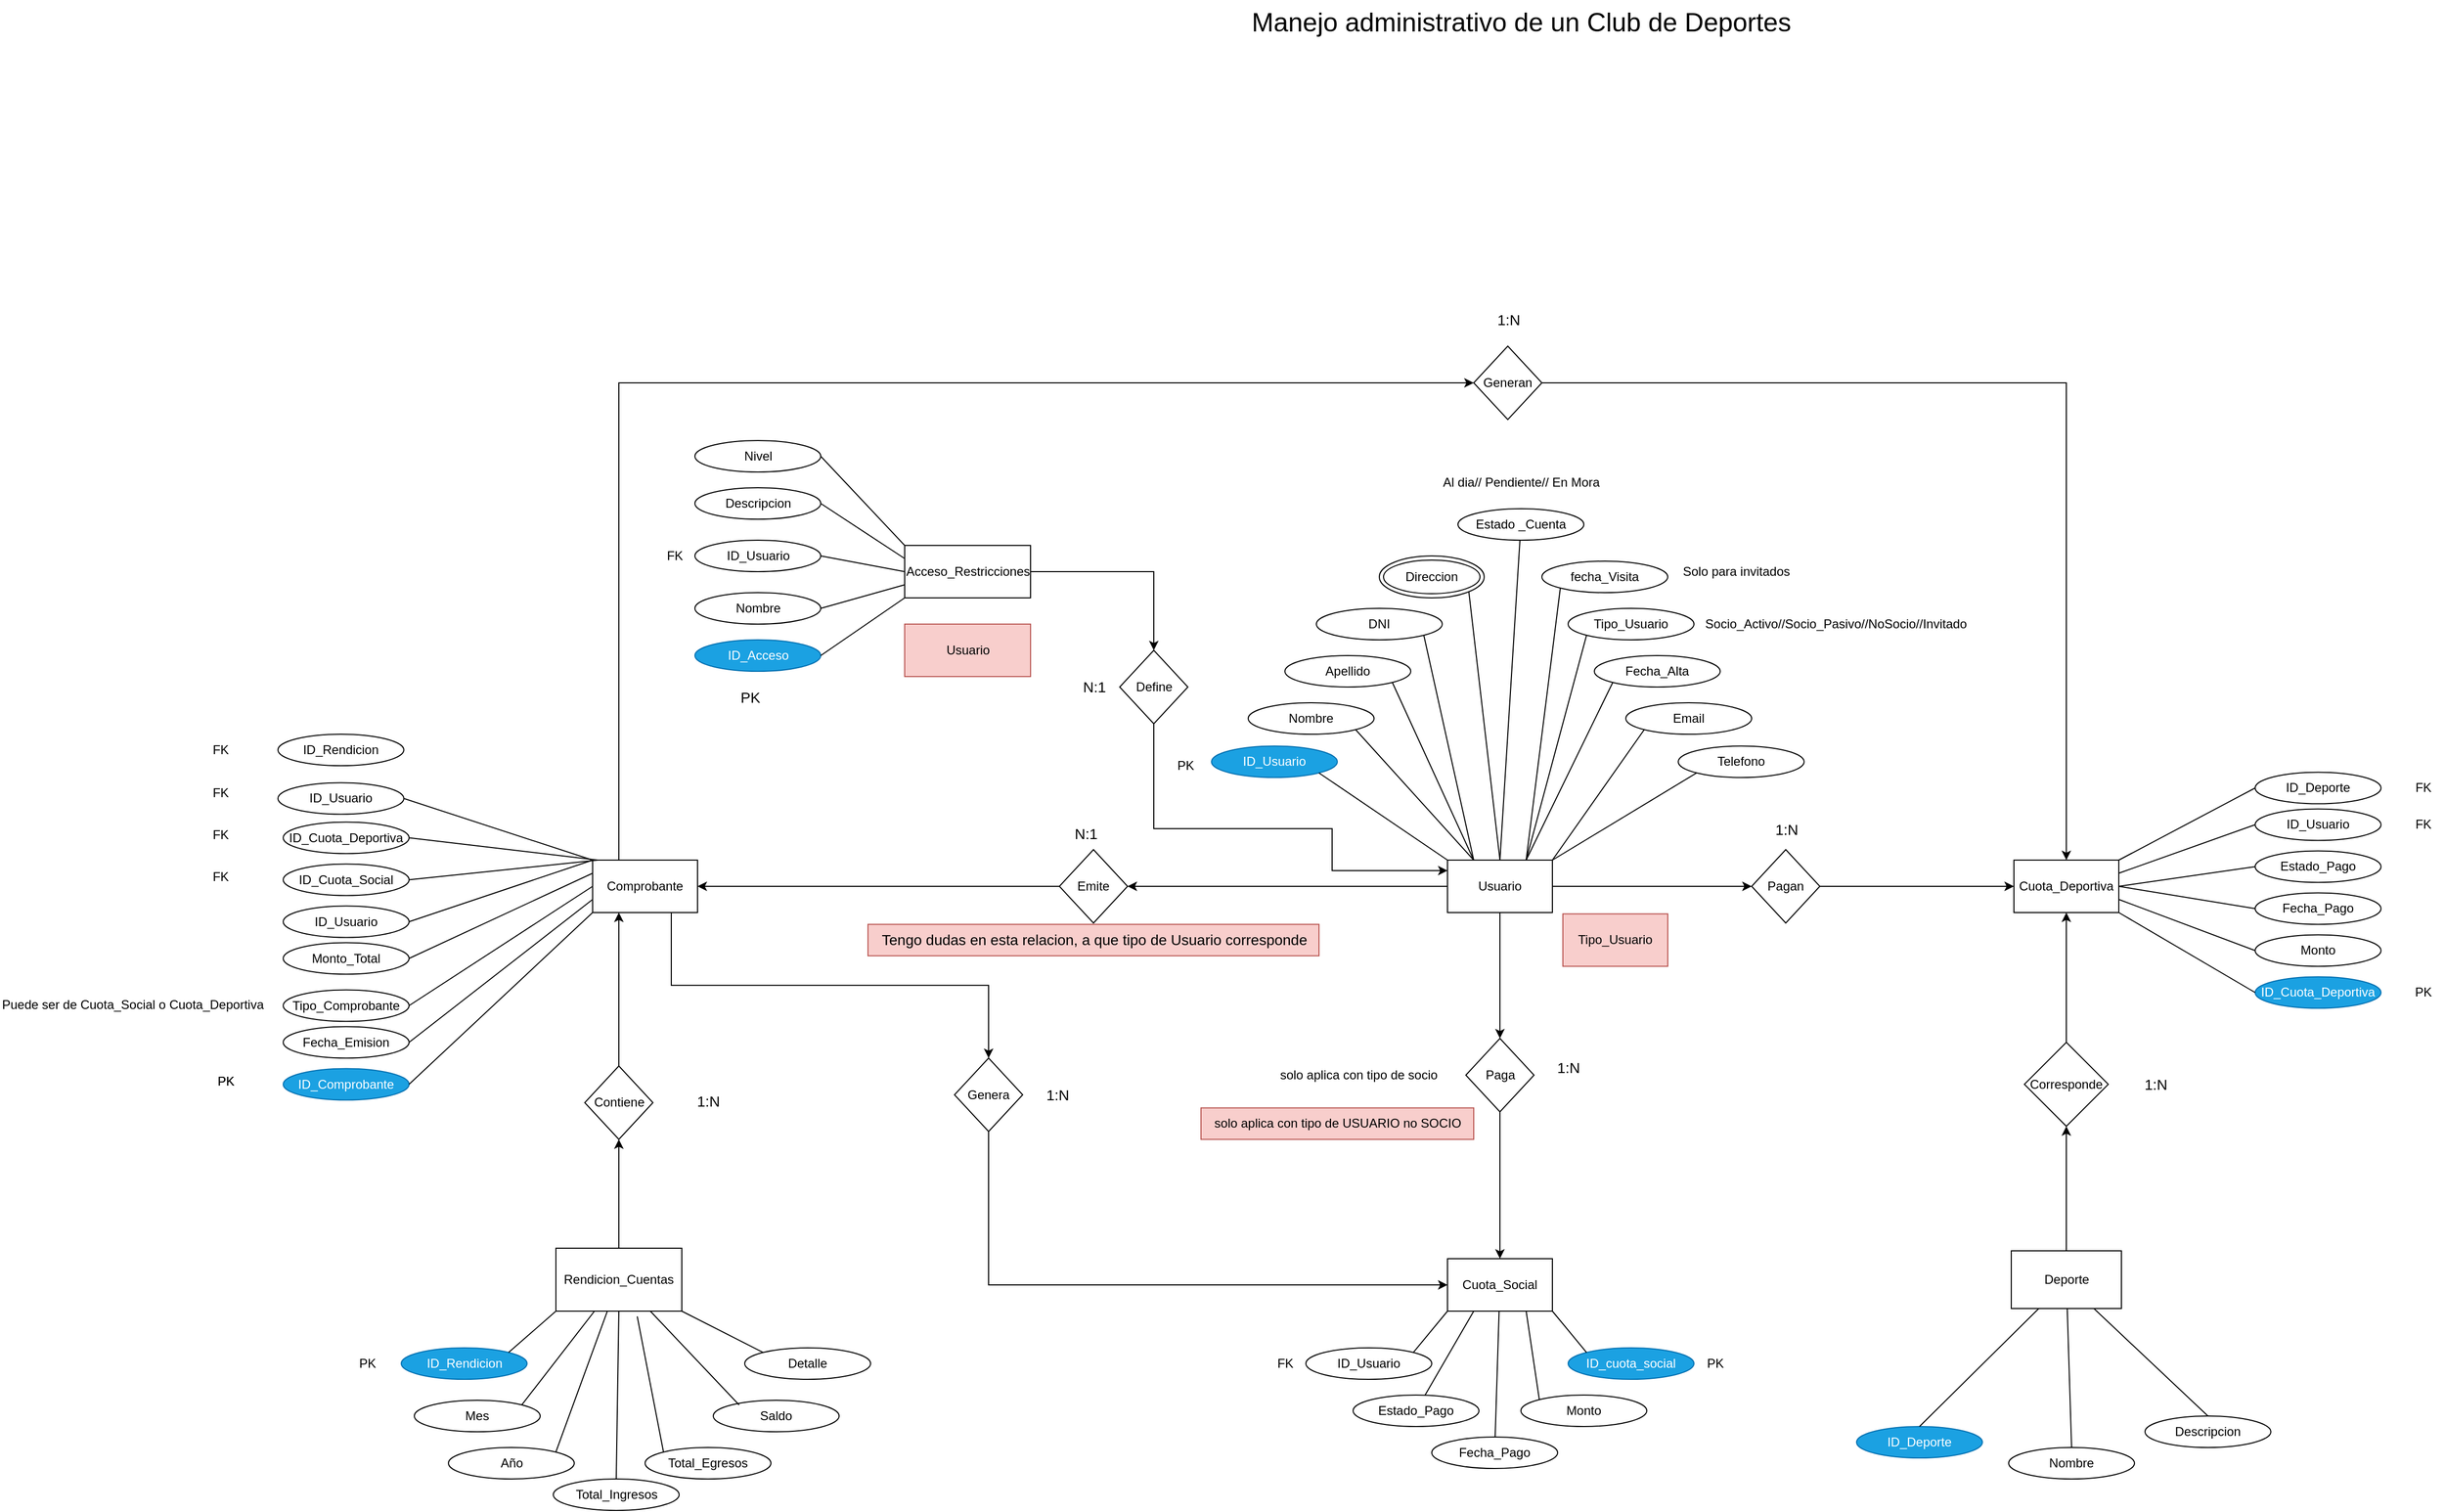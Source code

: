 <mxfile version="24.8.3">
  <diagram id="R2lEEEUBdFMjLlhIrx00" name="Page-1">
    <mxGraphModel grid="1" page="1" gridSize="10" guides="1" tooltips="1" connect="1" arrows="1" fold="1" pageScale="1" pageWidth="850" pageHeight="1100" math="0" shadow="0" extFonts="Permanent Marker^https://fonts.googleapis.com/css?family=Permanent+Marker">
      <root>
        <mxCell id="0" />
        <mxCell id="1" parent="0" />
        <mxCell id="NG-ote4vqKt_tPO70_aO-45" style="edgeStyle=orthogonalEdgeStyle;rounded=0;orthogonalLoop=1;jettySize=auto;html=1;exitX=0.5;exitY=1;exitDx=0;exitDy=0;entryX=0.5;entryY=0;entryDx=0;entryDy=0;" edge="1" parent="1" source="NG-ote4vqKt_tPO70_aO-5" target="NG-ote4vqKt_tPO70_aO-42">
          <mxGeometry relative="1" as="geometry" />
        </mxCell>
        <mxCell id="NG-ote4vqKt_tPO70_aO-48" style="edgeStyle=orthogonalEdgeStyle;rounded=0;orthogonalLoop=1;jettySize=auto;html=1;exitX=1;exitY=0.5;exitDx=0;exitDy=0;entryX=0;entryY=0.5;entryDx=0;entryDy=0;" edge="1" parent="1" source="NG-ote4vqKt_tPO70_aO-5" target="NG-ote4vqKt_tPO70_aO-47">
          <mxGeometry relative="1" as="geometry" />
        </mxCell>
        <mxCell id="NG-ote4vqKt_tPO70_aO-54" style="edgeStyle=orthogonalEdgeStyle;rounded=0;orthogonalLoop=1;jettySize=auto;html=1;exitX=0;exitY=0.5;exitDx=0;exitDy=0;entryX=1;entryY=0.5;entryDx=0;entryDy=0;" edge="1" parent="1" source="NG-ote4vqKt_tPO70_aO-5" target="NG-ote4vqKt_tPO70_aO-50">
          <mxGeometry relative="1" as="geometry" />
        </mxCell>
        <mxCell id="NG-ote4vqKt_tPO70_aO-5" value="Usuario" style="rounded=0;whiteSpace=wrap;html=1;" vertex="1" parent="1">
          <mxGeometry x="390" y="310" width="100" height="50" as="geometry" />
        </mxCell>
        <mxCell id="NG-ote4vqKt_tPO70_aO-115" style="edgeStyle=orthogonalEdgeStyle;rounded=0;orthogonalLoop=1;jettySize=auto;html=1;exitX=1;exitY=0.5;exitDx=0;exitDy=0;entryX=0.5;entryY=0;entryDx=0;entryDy=0;" edge="1" parent="1" source="NG-ote4vqKt_tPO70_aO-9" target="NG-ote4vqKt_tPO70_aO-114">
          <mxGeometry relative="1" as="geometry" />
        </mxCell>
        <mxCell id="NG-ote4vqKt_tPO70_aO-9" value="Acceso_Restricciones" style="rounded=0;whiteSpace=wrap;html=1;" vertex="1" parent="1">
          <mxGeometry x="-127.5" y="10" width="120" height="50" as="geometry" />
        </mxCell>
        <mxCell id="NG-ote4vqKt_tPO70_aO-12" value="Cuota_Deportiva" style="rounded=0;whiteSpace=wrap;html=1;" vertex="1" parent="1">
          <mxGeometry x="930" y="310" width="100" height="50" as="geometry" />
        </mxCell>
        <mxCell id="NG-ote4vqKt_tPO70_aO-118" style="edgeStyle=orthogonalEdgeStyle;rounded=0;orthogonalLoop=1;jettySize=auto;html=1;exitX=0.5;exitY=0;exitDx=0;exitDy=0;entryX=0.5;entryY=1;entryDx=0;entryDy=0;" edge="1" parent="1" source="NG-ote4vqKt_tPO70_aO-13" target="NG-ote4vqKt_tPO70_aO-111">
          <mxGeometry relative="1" as="geometry" />
        </mxCell>
        <mxCell id="NG-ote4vqKt_tPO70_aO-13" value="Rendicion_Cuentas" style="rounded=0;whiteSpace=wrap;html=1;" vertex="1" parent="1">
          <mxGeometry x="-460" y="680" width="120" height="60" as="geometry" />
        </mxCell>
        <mxCell id="NG-ote4vqKt_tPO70_aO-106" style="edgeStyle=orthogonalEdgeStyle;rounded=0;orthogonalLoop=1;jettySize=auto;html=1;exitX=0.75;exitY=1;exitDx=0;exitDy=0;entryX=0.5;entryY=0;entryDx=0;entryDy=0;" edge="1" parent="1" source="NG-ote4vqKt_tPO70_aO-14" target="NG-ote4vqKt_tPO70_aO-105">
          <mxGeometry relative="1" as="geometry" />
        </mxCell>
        <mxCell id="NG-ote4vqKt_tPO70_aO-183" style="edgeStyle=orthogonalEdgeStyle;rounded=0;orthogonalLoop=1;jettySize=auto;html=1;exitX=0.25;exitY=0;exitDx=0;exitDy=0;fontSize=14;entryX=0;entryY=0.5;entryDx=0;entryDy=0;" edge="1" parent="1" source="NG-ote4vqKt_tPO70_aO-14" target="NG-ote4vqKt_tPO70_aO-184">
          <mxGeometry relative="1" as="geometry">
            <mxPoint x="-400" y="-110" as="targetPoint" />
          </mxGeometry>
        </mxCell>
        <mxCell id="NG-ote4vqKt_tPO70_aO-14" value="Comprobante" style="rounded=0;whiteSpace=wrap;html=1;" vertex="1" parent="1">
          <mxGeometry x="-425" y="310" width="100" height="50" as="geometry" />
        </mxCell>
        <mxCell id="NG-ote4vqKt_tPO70_aO-102" style="edgeStyle=orthogonalEdgeStyle;rounded=0;orthogonalLoop=1;jettySize=auto;html=1;exitX=0.5;exitY=0;exitDx=0;exitDy=0;entryX=0.5;entryY=1;entryDx=0;entryDy=0;" edge="1" parent="1" source="NG-ote4vqKt_tPO70_aO-15" target="NG-ote4vqKt_tPO70_aO-101">
          <mxGeometry relative="1" as="geometry" />
        </mxCell>
        <mxCell id="NG-ote4vqKt_tPO70_aO-15" value="Deporte" style="rounded=0;whiteSpace=wrap;html=1;" vertex="1" parent="1">
          <mxGeometry x="927.5" y="682.5" width="105" height="55" as="geometry" />
        </mxCell>
        <mxCell id="NG-ote4vqKt_tPO70_aO-16" value="Cuota_Social" style="rounded=0;whiteSpace=wrap;html=1;" vertex="1" parent="1">
          <mxGeometry x="390" y="690" width="100" height="50" as="geometry" />
        </mxCell>
        <mxCell id="NG-ote4vqKt_tPO70_aO-17" value="Manejo administrativo de un Club de Deportes" style="text;html=1;align=center;verticalAlign=middle;resizable=0;points=[];autosize=1;strokeColor=none;fillColor=none;fontSize=25;" vertex="1" parent="1">
          <mxGeometry x="190" y="-510" width="540" height="40" as="geometry" />
        </mxCell>
        <mxCell id="NG-ote4vqKt_tPO70_aO-19" value="ID_Usuario" style="ellipse;whiteSpace=wrap;html=1;fillColor=#1ba1e2;fontColor=#ffffff;strokeColor=#006EAF;" vertex="1" parent="1">
          <mxGeometry x="165" y="201.25" width="120" height="30" as="geometry" />
        </mxCell>
        <mxCell id="NG-ote4vqKt_tPO70_aO-20" value="Nombre" style="ellipse;whiteSpace=wrap;html=1;" vertex="1" parent="1">
          <mxGeometry x="200" y="160" width="120" height="30" as="geometry" />
        </mxCell>
        <mxCell id="NG-ote4vqKt_tPO70_aO-22" value="Email" style="ellipse;whiteSpace=wrap;html=1;" vertex="1" parent="1">
          <mxGeometry x="560" y="160" width="120" height="30" as="geometry" />
        </mxCell>
        <mxCell id="NG-ote4vqKt_tPO70_aO-24" value="Apellido" style="ellipse;whiteSpace=wrap;html=1;" vertex="1" parent="1">
          <mxGeometry x="235" y="115" width="120" height="30" as="geometry" />
        </mxCell>
        <mxCell id="NG-ote4vqKt_tPO70_aO-25" value="ID_Usuario" style="ellipse;whiteSpace=wrap;html=1;" vertex="1" parent="1">
          <mxGeometry x="-720" y="353.75" width="120" height="30" as="geometry" />
        </mxCell>
        <mxCell id="NG-ote4vqKt_tPO70_aO-27" value="fecha_Visita" style="ellipse;whiteSpace=wrap;html=1;" vertex="1" parent="1">
          <mxGeometry x="480" y="25" width="120" height="30" as="geometry" />
        </mxCell>
        <mxCell id="NG-ote4vqKt_tPO70_aO-28" value="Telefono" style="ellipse;whiteSpace=wrap;html=1;" vertex="1" parent="1">
          <mxGeometry x="610" y="201.25" width="120" height="30" as="geometry" />
        </mxCell>
        <mxCell id="NG-ote4vqKt_tPO70_aO-29" value="Nombre" style="ellipse;whiteSpace=wrap;html=1;" vertex="1" parent="1">
          <mxGeometry x="925" y="870" width="120" height="30" as="geometry" />
        </mxCell>
        <mxCell id="NG-ote4vqKt_tPO70_aO-30" value="Estado _Cuenta" style="ellipse;whiteSpace=wrap;html=1;" vertex="1" parent="1">
          <mxGeometry x="400" y="-25" width="120" height="30" as="geometry" />
        </mxCell>
        <mxCell id="NG-ote4vqKt_tPO70_aO-31" value="Fecha_Alta" style="ellipse;whiteSpace=wrap;html=1;" vertex="1" parent="1">
          <mxGeometry x="530" y="115" width="120" height="30" as="geometry" />
        </mxCell>
        <mxCell id="NG-ote4vqKt_tPO70_aO-32" value="DNI" style="ellipse;whiteSpace=wrap;html=1;" vertex="1" parent="1">
          <mxGeometry x="265" y="70" width="120" height="30" as="geometry" />
        </mxCell>
        <mxCell id="NG-ote4vqKt_tPO70_aO-33" value="Tipo_Usuario" style="ellipse;whiteSpace=wrap;html=1;" vertex="1" parent="1">
          <mxGeometry x="505" y="70" width="120" height="30" as="geometry" />
        </mxCell>
        <mxCell id="NG-ote4vqKt_tPO70_aO-37" value="Direccion" style="ellipse;shape=doubleEllipse;whiteSpace=wrap;html=1;" vertex="1" parent="1">
          <mxGeometry x="325" y="20" width="100" height="40" as="geometry" />
        </mxCell>
        <mxCell id="NG-ote4vqKt_tPO70_aO-40" value="Socio_Activo//Socio_Pasivo//NoSocio//Invitado" style="text;html=1;align=center;verticalAlign=middle;resizable=0;points=[];autosize=1;strokeColor=none;fillColor=none;" vertex="1" parent="1">
          <mxGeometry x="625" y="70" width="270" height="30" as="geometry" />
        </mxCell>
        <mxCell id="NG-ote4vqKt_tPO70_aO-41" value="Solo para invitados" style="text;html=1;align=center;verticalAlign=middle;resizable=0;points=[];autosize=1;strokeColor=none;fillColor=none;" vertex="1" parent="1">
          <mxGeometry x="600" y="20" width="130" height="30" as="geometry" />
        </mxCell>
        <mxCell id="NG-ote4vqKt_tPO70_aO-46" style="edgeStyle=orthogonalEdgeStyle;rounded=0;orthogonalLoop=1;jettySize=auto;html=1;exitX=0.5;exitY=1;exitDx=0;exitDy=0;entryX=0.5;entryY=0;entryDx=0;entryDy=0;" edge="1" parent="1" source="NG-ote4vqKt_tPO70_aO-42" target="NG-ote4vqKt_tPO70_aO-16">
          <mxGeometry relative="1" as="geometry" />
        </mxCell>
        <mxCell id="NG-ote4vqKt_tPO70_aO-42" value="Paga" style="rhombus;whiteSpace=wrap;html=1;" vertex="1" parent="1">
          <mxGeometry x="407.5" y="480" width="65" height="70" as="geometry" />
        </mxCell>
        <mxCell id="NG-ote4vqKt_tPO70_aO-43" value="solo aplica con tipo de socio" style="text;html=1;align=center;verticalAlign=middle;resizable=0;points=[];autosize=1;strokeColor=none;fillColor=none;" vertex="1" parent="1">
          <mxGeometry x="220" y="500" width="170" height="30" as="geometry" />
        </mxCell>
        <mxCell id="NG-ote4vqKt_tPO70_aO-44" value="Al dia// Pendiente// En Mora" style="text;html=1;align=center;verticalAlign=middle;resizable=0;points=[];autosize=1;strokeColor=none;fillColor=none;" vertex="1" parent="1">
          <mxGeometry x="375" y="-65" width="170" height="30" as="geometry" />
        </mxCell>
        <mxCell id="NG-ote4vqKt_tPO70_aO-49" style="edgeStyle=orthogonalEdgeStyle;rounded=0;orthogonalLoop=1;jettySize=auto;html=1;exitX=1;exitY=0.5;exitDx=0;exitDy=0;entryX=0;entryY=0.5;entryDx=0;entryDy=0;" edge="1" parent="1" source="NG-ote4vqKt_tPO70_aO-47" target="NG-ote4vqKt_tPO70_aO-12">
          <mxGeometry relative="1" as="geometry">
            <mxPoint x="770.0" y="335" as="sourcePoint" />
          </mxGeometry>
        </mxCell>
        <mxCell id="NG-ote4vqKt_tPO70_aO-47" value="Pagan" style="rhombus;whiteSpace=wrap;html=1;" vertex="1" parent="1">
          <mxGeometry x="680" y="300" width="65" height="70" as="geometry" />
        </mxCell>
        <mxCell id="NG-ote4vqKt_tPO70_aO-53" style="edgeStyle=orthogonalEdgeStyle;rounded=0;orthogonalLoop=1;jettySize=auto;html=1;exitX=0;exitY=0.5;exitDx=0;exitDy=0;" edge="1" parent="1" source="NG-ote4vqKt_tPO70_aO-50" target="NG-ote4vqKt_tPO70_aO-14">
          <mxGeometry relative="1" as="geometry" />
        </mxCell>
        <mxCell id="NG-ote4vqKt_tPO70_aO-50" value="Emite" style="rhombus;whiteSpace=wrap;html=1;" vertex="1" parent="1">
          <mxGeometry x="20" y="300" width="65" height="70" as="geometry" />
        </mxCell>
        <mxCell id="NG-ote4vqKt_tPO70_aO-56" value="Estado_Pago" style="ellipse;whiteSpace=wrap;html=1;" vertex="1" parent="1">
          <mxGeometry x="300" y="820" width="120" height="30" as="geometry" />
        </mxCell>
        <mxCell id="NG-ote4vqKt_tPO70_aO-57" value="Mes" style="ellipse;whiteSpace=wrap;html=1;" vertex="1" parent="1">
          <mxGeometry x="-595" y="825" width="120" height="30" as="geometry" />
        </mxCell>
        <mxCell id="NG-ote4vqKt_tPO70_aO-58" value="ID_Rendicion" style="ellipse;whiteSpace=wrap;html=1;fillColor=#1ba1e2;fontColor=#ffffff;strokeColor=#006EAF;" vertex="1" parent="1">
          <mxGeometry x="-607.5" y="775" width="120" height="30" as="geometry" />
        </mxCell>
        <mxCell id="NG-ote4vqKt_tPO70_aO-59" value="ID_Cuota_Deportiva" style="ellipse;whiteSpace=wrap;html=1;" vertex="1" parent="1">
          <mxGeometry x="-720" y="273.75" width="120" height="30" as="geometry" />
        </mxCell>
        <mxCell id="NG-ote4vqKt_tPO70_aO-60" value="ID_Cuota_Social" style="ellipse;whiteSpace=wrap;html=1;" vertex="1" parent="1">
          <mxGeometry x="-720" y="313.75" width="120" height="30" as="geometry" />
        </mxCell>
        <mxCell id="NG-ote4vqKt_tPO70_aO-61" value="Monto_Total" style="ellipse;whiteSpace=wrap;html=1;" vertex="1" parent="1">
          <mxGeometry x="-720" y="388.75" width="120" height="30" as="geometry" />
        </mxCell>
        <mxCell id="NG-ote4vqKt_tPO70_aO-62" value="Tipo_Comprobante" style="ellipse;whiteSpace=wrap;html=1;" vertex="1" parent="1">
          <mxGeometry x="-720" y="433.75" width="120" height="30" as="geometry" />
        </mxCell>
        <mxCell id="NG-ote4vqKt_tPO70_aO-63" value="Fecha_Emision" style="ellipse;whiteSpace=wrap;html=1;" vertex="1" parent="1">
          <mxGeometry x="-720" y="468.75" width="120" height="30" as="geometry" />
        </mxCell>
        <mxCell id="NG-ote4vqKt_tPO70_aO-64" value="ID_Comprobante" style="ellipse;whiteSpace=wrap;html=1;fillColor=#1ba1e2;fontColor=#ffffff;strokeColor=#006EAF;" vertex="1" parent="1">
          <mxGeometry x="-720" y="508.75" width="120" height="30" as="geometry" />
        </mxCell>
        <mxCell id="NG-ote4vqKt_tPO70_aO-65" value="Descripcion" style="ellipse;whiteSpace=wrap;html=1;" vertex="1" parent="1">
          <mxGeometry x="1055" y="840" width="120" height="30" as="geometry" />
        </mxCell>
        <mxCell id="NG-ote4vqKt_tPO70_aO-66" value="ID_Deporte" style="ellipse;whiteSpace=wrap;html=1;fillColor=#1ba1e2;fontColor=#ffffff;strokeColor=#006EAF;" vertex="1" parent="1">
          <mxGeometry x="780" y="850" width="120" height="30" as="geometry" />
        </mxCell>
        <mxCell id="NG-ote4vqKt_tPO70_aO-67" value="ID_Deporte" style="ellipse;whiteSpace=wrap;html=1;" vertex="1" parent="1">
          <mxGeometry x="1160" y="226.25" width="120" height="30" as="geometry" />
        </mxCell>
        <mxCell id="NG-ote4vqKt_tPO70_aO-68" value="ID_Usuario" style="ellipse;whiteSpace=wrap;html=1;" vertex="1" parent="1">
          <mxGeometry x="1160" y="261.25" width="120" height="30" as="geometry" />
        </mxCell>
        <mxCell id="NG-ote4vqKt_tPO70_aO-69" value="Estado_Pago" style="ellipse;whiteSpace=wrap;html=1;" vertex="1" parent="1">
          <mxGeometry x="1160" y="301.25" width="120" height="30" as="geometry" />
        </mxCell>
        <mxCell id="NG-ote4vqKt_tPO70_aO-70" value="Fecha_Pago" style="ellipse;whiteSpace=wrap;html=1;" vertex="1" parent="1">
          <mxGeometry x="1160" y="341.25" width="120" height="30" as="geometry" />
        </mxCell>
        <mxCell id="NG-ote4vqKt_tPO70_aO-71" value="Monto" style="ellipse;whiteSpace=wrap;html=1;" vertex="1" parent="1">
          <mxGeometry x="1160" y="381.25" width="120" height="30" as="geometry" />
        </mxCell>
        <mxCell id="NG-ote4vqKt_tPO70_aO-72" value="ID_Cuota_Deportiva" style="ellipse;whiteSpace=wrap;html=1;fillColor=#1ba1e2;fontColor=#ffffff;strokeColor=#006EAF;" vertex="1" parent="1">
          <mxGeometry x="1160" y="421.25" width="120" height="30" as="geometry" />
        </mxCell>
        <mxCell id="NG-ote4vqKt_tPO70_aO-73" value="ID_Usuario" style="ellipse;whiteSpace=wrap;html=1;" vertex="1" parent="1">
          <mxGeometry x="255" y="775" width="120" height="30" as="geometry" />
        </mxCell>
        <mxCell id="NG-ote4vqKt_tPO70_aO-74" value="Fecha_Pago" style="ellipse;whiteSpace=wrap;html=1;" vertex="1" parent="1">
          <mxGeometry x="375" y="860" width="120" height="30" as="geometry" />
        </mxCell>
        <mxCell id="NG-ote4vqKt_tPO70_aO-75" value="Monto" style="ellipse;whiteSpace=wrap;html=1;" vertex="1" parent="1">
          <mxGeometry x="460" y="820" width="120" height="30" as="geometry" />
        </mxCell>
        <mxCell id="NG-ote4vqKt_tPO70_aO-76" value="ID_cuota_social" style="ellipse;whiteSpace=wrap;html=1;fillColor=#1ba1e2;fontColor=#ffffff;strokeColor=#006EAF;" vertex="1" parent="1">
          <mxGeometry x="505" y="775" width="120" height="30" as="geometry" />
        </mxCell>
        <mxCell id="NG-ote4vqKt_tPO70_aO-77" value="FK" style="text;html=1;align=center;verticalAlign=middle;resizable=0;points=[];autosize=1;strokeColor=none;fillColor=none;" vertex="1" parent="1">
          <mxGeometry x="215" y="775" width="40" height="30" as="geometry" />
        </mxCell>
        <mxCell id="NG-ote4vqKt_tPO70_aO-78" value="PK" style="text;html=1;align=center;verticalAlign=middle;resizable=0;points=[];autosize=1;strokeColor=none;fillColor=none;" vertex="1" parent="1">
          <mxGeometry x="625" y="775" width="40" height="30" as="geometry" />
        </mxCell>
        <mxCell id="NG-ote4vqKt_tPO70_aO-79" value="PK" style="text;html=1;align=center;verticalAlign=middle;resizable=0;points=[];autosize=1;strokeColor=none;fillColor=none;" vertex="1" parent="1">
          <mxGeometry x="120" y="205" width="40" height="30" as="geometry" />
        </mxCell>
        <mxCell id="NG-ote4vqKt_tPO70_aO-80" value="PK" style="text;html=1;align=center;verticalAlign=middle;resizable=0;points=[];autosize=1;strokeColor=none;fillColor=none;" vertex="1" parent="1">
          <mxGeometry x="1300" y="421.25" width="40" height="30" as="geometry" />
        </mxCell>
        <mxCell id="NG-ote4vqKt_tPO70_aO-82" value="FK" style="text;html=1;align=center;verticalAlign=middle;resizable=0;points=[];autosize=1;strokeColor=none;fillColor=none;" vertex="1" parent="1">
          <mxGeometry x="1300" y="261.25" width="40" height="30" as="geometry" />
        </mxCell>
        <mxCell id="NG-ote4vqKt_tPO70_aO-83" value="FK" style="text;html=1;align=center;verticalAlign=middle;resizable=0;points=[];autosize=1;strokeColor=none;fillColor=none;" vertex="1" parent="1">
          <mxGeometry x="1300" y="226.25" width="40" height="30" as="geometry" />
        </mxCell>
        <mxCell id="NG-ote4vqKt_tPO70_aO-84" value="Puede ser de Cuota_Social o Cuota_Deportiva" style="text;whiteSpace=wrap;html=1;" vertex="1" parent="1">
          <mxGeometry x="-990" y="433.75" width="280" height="40" as="geometry" />
        </mxCell>
        <mxCell id="NG-ote4vqKt_tPO70_aO-85" value="PK" style="text;html=1;align=center;verticalAlign=middle;resizable=0;points=[];autosize=1;strokeColor=none;fillColor=none;" vertex="1" parent="1">
          <mxGeometry x="-795" y="506.25" width="40" height="30" as="geometry" />
        </mxCell>
        <mxCell id="NG-ote4vqKt_tPO70_aO-86" value="FK" style="text;html=1;align=center;verticalAlign=middle;resizable=0;points=[];autosize=1;strokeColor=none;fillColor=none;" vertex="1" parent="1">
          <mxGeometry x="-800" y="311.25" width="40" height="30" as="geometry" />
        </mxCell>
        <mxCell id="NG-ote4vqKt_tPO70_aO-87" value="FK" style="text;html=1;align=center;verticalAlign=middle;resizable=0;points=[];autosize=1;strokeColor=none;fillColor=none;" vertex="1" parent="1">
          <mxGeometry x="-800" y="271.25" width="40" height="30" as="geometry" />
        </mxCell>
        <mxCell id="NG-ote4vqKt_tPO70_aO-88" value="Nombre" style="ellipse;whiteSpace=wrap;html=1;" vertex="1" parent="1">
          <mxGeometry x="-327.5" y="55" width="120" height="30" as="geometry" />
        </mxCell>
        <mxCell id="NG-ote4vqKt_tPO70_aO-90" value="ID_Usuario" style="ellipse;whiteSpace=wrap;html=1;" vertex="1" parent="1">
          <mxGeometry x="-327.5" y="5" width="120" height="30" as="geometry" />
        </mxCell>
        <mxCell id="NG-ote4vqKt_tPO70_aO-91" value="Nivel" style="ellipse;whiteSpace=wrap;html=1;" vertex="1" parent="1">
          <mxGeometry x="-327.5" y="-90" width="120" height="30" as="geometry" />
        </mxCell>
        <mxCell id="NG-ote4vqKt_tPO70_aO-92" value="Descripcion" style="ellipse;whiteSpace=wrap;html=1;" vertex="1" parent="1">
          <mxGeometry x="-327.5" y="-45" width="120" height="30" as="geometry" />
        </mxCell>
        <mxCell id="NG-ote4vqKt_tPO70_aO-93" value="ID_Acceso" style="ellipse;whiteSpace=wrap;html=1;fillColor=#1ba1e2;fontColor=#ffffff;strokeColor=#006EAF;" vertex="1" parent="1">
          <mxGeometry x="-327.5" y="100" width="120" height="30" as="geometry" />
        </mxCell>
        <mxCell id="NG-ote4vqKt_tPO70_aO-94" value="ID_Usuario" style="ellipse;whiteSpace=wrap;html=1;" vertex="1" parent="1">
          <mxGeometry x="-725" y="236.25" width="120" height="30" as="geometry" />
        </mxCell>
        <mxCell id="NG-ote4vqKt_tPO70_aO-95" value="Detalle" style="ellipse;whiteSpace=wrap;html=1;" vertex="1" parent="1">
          <mxGeometry x="-280" y="775" width="120" height="30" as="geometry" />
        </mxCell>
        <mxCell id="NG-ote4vqKt_tPO70_aO-96" value="Saldo" style="ellipse;whiteSpace=wrap;html=1;" vertex="1" parent="1">
          <mxGeometry x="-310" y="825" width="120" height="30" as="geometry" />
        </mxCell>
        <mxCell id="NG-ote4vqKt_tPO70_aO-97" value="Total_Egresos" style="ellipse;whiteSpace=wrap;html=1;" vertex="1" parent="1">
          <mxGeometry x="-375" y="870" width="120" height="30" as="geometry" />
        </mxCell>
        <mxCell id="NG-ote4vqKt_tPO70_aO-98" value="Total_Ingresos" style="ellipse;whiteSpace=wrap;html=1;" vertex="1" parent="1">
          <mxGeometry x="-462.5" y="900" width="120" height="30" as="geometry" />
        </mxCell>
        <mxCell id="NG-ote4vqKt_tPO70_aO-99" value="Año" style="ellipse;whiteSpace=wrap;html=1;" vertex="1" parent="1">
          <mxGeometry x="-562.5" y="870" width="120" height="30" as="geometry" />
        </mxCell>
        <mxCell id="NG-ote4vqKt_tPO70_aO-100" value="FK" style="text;html=1;align=center;verticalAlign=middle;resizable=0;points=[];autosize=1;strokeColor=none;fillColor=none;" vertex="1" parent="1">
          <mxGeometry x="-800" y="231.25" width="40" height="30" as="geometry" />
        </mxCell>
        <mxCell id="NG-ote4vqKt_tPO70_aO-103" style="edgeStyle=orthogonalEdgeStyle;rounded=0;orthogonalLoop=1;jettySize=auto;html=1;exitX=0.5;exitY=0;exitDx=0;exitDy=0;entryX=0.5;entryY=1;entryDx=0;entryDy=0;" edge="1" parent="1" source="NG-ote4vqKt_tPO70_aO-101" target="NG-ote4vqKt_tPO70_aO-12">
          <mxGeometry relative="1" as="geometry" />
        </mxCell>
        <mxCell id="NG-ote4vqKt_tPO70_aO-101" value="Corresponde" style="rhombus;whiteSpace=wrap;html=1;" vertex="1" parent="1">
          <mxGeometry x="940" y="483.75" width="80" height="80" as="geometry" />
        </mxCell>
        <mxCell id="NG-ote4vqKt_tPO70_aO-107" style="edgeStyle=orthogonalEdgeStyle;rounded=0;orthogonalLoop=1;jettySize=auto;html=1;exitX=0.5;exitY=1;exitDx=0;exitDy=0;entryX=0;entryY=0.5;entryDx=0;entryDy=0;" edge="1" parent="1" source="NG-ote4vqKt_tPO70_aO-105" target="NG-ote4vqKt_tPO70_aO-16">
          <mxGeometry relative="1" as="geometry" />
        </mxCell>
        <mxCell id="NG-ote4vqKt_tPO70_aO-105" value="Genera" style="rhombus;whiteSpace=wrap;html=1;" vertex="1" parent="1">
          <mxGeometry x="-80" y="498.75" width="65" height="70" as="geometry" />
        </mxCell>
        <mxCell id="NG-ote4vqKt_tPO70_aO-126" style="edgeStyle=orthogonalEdgeStyle;rounded=0;orthogonalLoop=1;jettySize=auto;html=1;exitX=0.5;exitY=0;exitDx=0;exitDy=0;entryX=0.25;entryY=1;entryDx=0;entryDy=0;" edge="1" parent="1" source="NG-ote4vqKt_tPO70_aO-111" target="NG-ote4vqKt_tPO70_aO-14">
          <mxGeometry relative="1" as="geometry" />
        </mxCell>
        <mxCell id="NG-ote4vqKt_tPO70_aO-111" value="Contiene" style="rhombus;whiteSpace=wrap;html=1;" vertex="1" parent="1">
          <mxGeometry x="-432.5" y="506.25" width="65" height="70" as="geometry" />
        </mxCell>
        <mxCell id="NG-ote4vqKt_tPO70_aO-116" style="edgeStyle=orthogonalEdgeStyle;rounded=0;orthogonalLoop=1;jettySize=auto;html=1;exitX=0.5;exitY=1;exitDx=0;exitDy=0;entryX=0;entryY=0.2;entryDx=0;entryDy=0;entryPerimeter=0;" edge="1" parent="1" source="NG-ote4vqKt_tPO70_aO-114" target="NG-ote4vqKt_tPO70_aO-5">
          <mxGeometry relative="1" as="geometry">
            <Array as="points">
              <mxPoint x="110" y="280" />
              <mxPoint x="280" y="280" />
              <mxPoint x="280" y="320" />
            </Array>
          </mxGeometry>
        </mxCell>
        <mxCell id="NG-ote4vqKt_tPO70_aO-114" value="Define" style="rhombus;whiteSpace=wrap;html=1;" vertex="1" parent="1">
          <mxGeometry x="77.5" y="110" width="65" height="70" as="geometry" />
        </mxCell>
        <mxCell id="NG-ote4vqKt_tPO70_aO-120" value="PK" style="text;html=1;align=center;verticalAlign=middle;resizable=0;points=[];autosize=1;strokeColor=none;fillColor=none;" vertex="1" parent="1">
          <mxGeometry x="-660" y="775" width="40" height="30" as="geometry" />
        </mxCell>
        <mxCell id="NG-ote4vqKt_tPO70_aO-123" value="" style="endArrow=none;html=1;rounded=0;exitX=0.5;exitY=0;exitDx=0;exitDy=0;entryX=0.25;entryY=1;entryDx=0;entryDy=0;" edge="1" parent="1" source="NG-ote4vqKt_tPO70_aO-66" target="NG-ote4vqKt_tPO70_aO-15">
          <mxGeometry width="50" height="50" relative="1" as="geometry">
            <mxPoint x="730" y="820" as="sourcePoint" />
            <mxPoint x="780" y="770" as="targetPoint" />
          </mxGeometry>
        </mxCell>
        <mxCell id="NG-ote4vqKt_tPO70_aO-124" value="" style="endArrow=none;html=1;rounded=0;exitX=0.5;exitY=0;exitDx=0;exitDy=0;" edge="1" parent="1" source="NG-ote4vqKt_tPO70_aO-29" target="NG-ote4vqKt_tPO70_aO-15">
          <mxGeometry width="50" height="50" relative="1" as="geometry">
            <mxPoint x="900" y="850" as="sourcePoint" />
            <mxPoint x="950" y="800" as="targetPoint" />
          </mxGeometry>
        </mxCell>
        <mxCell id="NG-ote4vqKt_tPO70_aO-125" value="" style="endArrow=none;html=1;rounded=0;entryX=0.75;entryY=1;entryDx=0;entryDy=0;exitX=0.5;exitY=0;exitDx=0;exitDy=0;" edge="1" parent="1" source="NG-ote4vqKt_tPO70_aO-65" target="NG-ote4vqKt_tPO70_aO-15">
          <mxGeometry width="50" height="50" relative="1" as="geometry">
            <mxPoint x="960" y="830" as="sourcePoint" />
            <mxPoint x="1010" y="780" as="targetPoint" />
          </mxGeometry>
        </mxCell>
        <mxCell id="NG-ote4vqKt_tPO70_aO-127" value="" style="endArrow=none;html=1;rounded=0;exitX=1;exitY=0;exitDx=0;exitDy=0;entryX=0;entryY=1;entryDx=0;entryDy=0;" edge="1" parent="1" source="NG-ote4vqKt_tPO70_aO-58" target="NG-ote4vqKt_tPO70_aO-13">
          <mxGeometry width="50" height="50" relative="1" as="geometry">
            <mxPoint x="-635" y="695" as="sourcePoint" />
            <mxPoint x="-595" y="635" as="targetPoint" />
          </mxGeometry>
        </mxCell>
        <mxCell id="NG-ote4vqKt_tPO70_aO-128" value="" style="endArrow=none;html=1;rounded=0;exitX=1;exitY=0;exitDx=0;exitDy=0;" edge="1" parent="1" source="NG-ote4vqKt_tPO70_aO-57" target="NG-ote4vqKt_tPO70_aO-13">
          <mxGeometry width="50" height="50" relative="1" as="geometry">
            <mxPoint x="-545" y="715" as="sourcePoint" />
            <mxPoint x="-505" y="665" as="targetPoint" />
          </mxGeometry>
        </mxCell>
        <mxCell id="NG-ote4vqKt_tPO70_aO-129" value="" style="endArrow=none;html=1;rounded=0;exitX=1;exitY=0;exitDx=0;exitDy=0;" edge="1" parent="1" source="NG-ote4vqKt_tPO70_aO-99" target="NG-ote4vqKt_tPO70_aO-13">
          <mxGeometry width="50" height="50" relative="1" as="geometry">
            <mxPoint x="-435" y="825" as="sourcePoint" />
            <mxPoint x="-385" y="775" as="targetPoint" />
          </mxGeometry>
        </mxCell>
        <mxCell id="NG-ote4vqKt_tPO70_aO-130" value="" style="endArrow=none;html=1;rounded=0;exitX=0.5;exitY=0;exitDx=0;exitDy=0;entryX=0.5;entryY=1;entryDx=0;entryDy=0;" edge="1" parent="1" source="NG-ote4vqKt_tPO70_aO-98" target="NG-ote4vqKt_tPO70_aO-13">
          <mxGeometry width="50" height="50" relative="1" as="geometry">
            <mxPoint x="-405" y="875" as="sourcePoint" />
            <mxPoint x="-355" y="825" as="targetPoint" />
          </mxGeometry>
        </mxCell>
        <mxCell id="NG-ote4vqKt_tPO70_aO-131" value="" style="endArrow=none;html=1;rounded=0;exitX=0;exitY=0;exitDx=0;exitDy=0;entryX=0.646;entryY=1.083;entryDx=0;entryDy=0;entryPerimeter=0;" edge="1" parent="1" source="NG-ote4vqKt_tPO70_aO-97" target="NG-ote4vqKt_tPO70_aO-13">
          <mxGeometry width="50" height="50" relative="1" as="geometry">
            <mxPoint x="-345" y="835" as="sourcePoint" />
            <mxPoint x="-295" y="785" as="targetPoint" />
          </mxGeometry>
        </mxCell>
        <mxCell id="NG-ote4vqKt_tPO70_aO-132" value="" style="endArrow=none;html=1;rounded=0;exitX=0.205;exitY=0.145;exitDx=0;exitDy=0;exitPerimeter=0;entryX=0.75;entryY=1;entryDx=0;entryDy=0;" edge="1" parent="1" source="NG-ote4vqKt_tPO70_aO-96" target="NG-ote4vqKt_tPO70_aO-13">
          <mxGeometry width="50" height="50" relative="1" as="geometry">
            <mxPoint x="-325" y="805" as="sourcePoint" />
            <mxPoint x="-275" y="755" as="targetPoint" />
          </mxGeometry>
        </mxCell>
        <mxCell id="NG-ote4vqKt_tPO70_aO-133" value="" style="endArrow=none;html=1;rounded=0;exitX=0;exitY=0;exitDx=0;exitDy=0;entryX=1;entryY=1;entryDx=0;entryDy=0;" edge="1" parent="1" source="NG-ote4vqKt_tPO70_aO-95" target="NG-ote4vqKt_tPO70_aO-13">
          <mxGeometry width="50" height="50" relative="1" as="geometry">
            <mxPoint x="-256.588" y="774.826" as="sourcePoint" />
            <mxPoint x="-245" y="705" as="targetPoint" />
          </mxGeometry>
        </mxCell>
        <mxCell id="NG-ote4vqKt_tPO70_aO-134" value="" style="endArrow=none;html=1;rounded=0;exitX=1;exitY=0;exitDx=0;exitDy=0;entryX=0;entryY=1;entryDx=0;entryDy=0;" edge="1" parent="1" source="NG-ote4vqKt_tPO70_aO-73" target="NG-ote4vqKt_tPO70_aO-16">
          <mxGeometry width="50" height="50" relative="1" as="geometry">
            <mxPoint x="410" y="800" as="sourcePoint" />
            <mxPoint x="460" y="750" as="targetPoint" />
          </mxGeometry>
        </mxCell>
        <mxCell id="NG-ote4vqKt_tPO70_aO-135" value="" style="endArrow=none;html=1;rounded=0;entryX=0.25;entryY=1;entryDx=0;entryDy=0;" edge="1" parent="1" source="NG-ote4vqKt_tPO70_aO-56" target="NG-ote4vqKt_tPO70_aO-16">
          <mxGeometry width="50" height="50" relative="1" as="geometry">
            <mxPoint x="420" y="800" as="sourcePoint" />
            <mxPoint x="470" y="750" as="targetPoint" />
          </mxGeometry>
        </mxCell>
        <mxCell id="NG-ote4vqKt_tPO70_aO-136" value="" style="endArrow=none;html=1;rounded=0;" edge="1" parent="1" source="NG-ote4vqKt_tPO70_aO-74" target="NG-ote4vqKt_tPO70_aO-16">
          <mxGeometry width="50" height="50" relative="1" as="geometry">
            <mxPoint x="440" y="820" as="sourcePoint" />
            <mxPoint x="490" y="770" as="targetPoint" />
          </mxGeometry>
        </mxCell>
        <mxCell id="NG-ote4vqKt_tPO70_aO-137" value="" style="endArrow=none;html=1;rounded=0;exitX=0;exitY=0;exitDx=0;exitDy=0;entryX=0.75;entryY=1;entryDx=0;entryDy=0;" edge="1" parent="1" source="NG-ote4vqKt_tPO70_aO-75" target="NG-ote4vqKt_tPO70_aO-16">
          <mxGeometry width="50" height="50" relative="1" as="geometry">
            <mxPoint x="460" y="800" as="sourcePoint" />
            <mxPoint x="510" y="750" as="targetPoint" />
          </mxGeometry>
        </mxCell>
        <mxCell id="NG-ote4vqKt_tPO70_aO-138" value="" style="endArrow=none;html=1;rounded=0;exitX=0;exitY=0;exitDx=0;exitDy=0;entryX=1;entryY=1;entryDx=0;entryDy=0;" edge="1" parent="1" source="NG-ote4vqKt_tPO70_aO-76" target="NG-ote4vqKt_tPO70_aO-16">
          <mxGeometry width="50" height="50" relative="1" as="geometry">
            <mxPoint x="510" y="770" as="sourcePoint" />
            <mxPoint x="560" y="720" as="targetPoint" />
          </mxGeometry>
        </mxCell>
        <mxCell id="NG-ote4vqKt_tPO70_aO-144" value="" style="endArrow=none;html=1;rounded=0;exitX=1;exitY=0.5;exitDx=0;exitDy=0;entryX=0;entryY=0;entryDx=0;entryDy=0;" edge="1" parent="1" source="NG-ote4vqKt_tPO70_aO-94" target="NG-ote4vqKt_tPO70_aO-14">
          <mxGeometry width="50" height="50" relative="1" as="geometry">
            <mxPoint x="-140" y="210" as="sourcePoint" />
            <mxPoint x="-90" y="160" as="targetPoint" />
          </mxGeometry>
        </mxCell>
        <mxCell id="NG-ote4vqKt_tPO70_aO-145" value="" style="endArrow=none;html=1;rounded=0;exitX=1;exitY=0.5;exitDx=0;exitDy=0;" edge="1" parent="1" source="NG-ote4vqKt_tPO70_aO-59">
          <mxGeometry width="50" height="50" relative="1" as="geometry">
            <mxPoint x="-160" y="330" as="sourcePoint" />
            <mxPoint x="-420" y="310" as="targetPoint" />
          </mxGeometry>
        </mxCell>
        <mxCell id="NG-ote4vqKt_tPO70_aO-146" value="" style="endArrow=none;html=1;rounded=0;exitX=1;exitY=0.5;exitDx=0;exitDy=0;" edge="1" parent="1" source="NG-ote4vqKt_tPO70_aO-60">
          <mxGeometry width="50" height="50" relative="1" as="geometry">
            <mxPoint x="-170" y="350" as="sourcePoint" />
            <mxPoint x="-420" y="310" as="targetPoint" />
          </mxGeometry>
        </mxCell>
        <mxCell id="NG-ote4vqKt_tPO70_aO-147" value="" style="endArrow=none;html=1;rounded=0;entryX=0;entryY=0;entryDx=0;entryDy=0;exitX=1;exitY=0.5;exitDx=0;exitDy=0;" edge="1" parent="1" source="NG-ote4vqKt_tPO70_aO-25" target="NG-ote4vqKt_tPO70_aO-14">
          <mxGeometry width="50" height="50" relative="1" as="geometry">
            <mxPoint x="-170" y="400" as="sourcePoint" />
            <mxPoint x="-120" y="350" as="targetPoint" />
          </mxGeometry>
        </mxCell>
        <mxCell id="NG-ote4vqKt_tPO70_aO-148" value="" style="endArrow=none;html=1;rounded=0;entryX=0;entryY=0.25;entryDx=0;entryDy=0;exitX=1;exitY=0.5;exitDx=0;exitDy=0;" edge="1" parent="1" source="NG-ote4vqKt_tPO70_aO-61" target="NG-ote4vqKt_tPO70_aO-14">
          <mxGeometry width="50" height="50" relative="1" as="geometry">
            <mxPoint x="-200" y="407.5" as="sourcePoint" />
            <mxPoint x="-129.289" y="357.5" as="targetPoint" />
            <Array as="points" />
          </mxGeometry>
        </mxCell>
        <mxCell id="NG-ote4vqKt_tPO70_aO-149" value="" style="endArrow=none;html=1;rounded=0;entryX=0;entryY=0.5;entryDx=0;entryDy=0;exitX=1;exitY=0.5;exitDx=0;exitDy=0;" edge="1" parent="1" source="NG-ote4vqKt_tPO70_aO-62" target="NG-ote4vqKt_tPO70_aO-14">
          <mxGeometry width="50" height="50" relative="1" as="geometry">
            <mxPoint x="-160" y="420" as="sourcePoint" />
            <mxPoint x="-110" y="370" as="targetPoint" />
          </mxGeometry>
        </mxCell>
        <mxCell id="NG-ote4vqKt_tPO70_aO-150" value="" style="endArrow=none;html=1;rounded=0;entryX=0;entryY=0.75;entryDx=0;entryDy=0;exitX=1;exitY=0.5;exitDx=0;exitDy=0;" edge="1" parent="1" source="NG-ote4vqKt_tPO70_aO-63" target="NG-ote4vqKt_tPO70_aO-14">
          <mxGeometry width="50" height="50" relative="1" as="geometry">
            <mxPoint x="-160" y="440" as="sourcePoint" />
            <mxPoint x="-110" y="390" as="targetPoint" />
          </mxGeometry>
        </mxCell>
        <mxCell id="NG-ote4vqKt_tPO70_aO-151" value="" style="endArrow=none;html=1;rounded=0;exitX=1;exitY=0.5;exitDx=0;exitDy=0;entryX=0;entryY=1;entryDx=0;entryDy=0;" edge="1" parent="1" source="NG-ote4vqKt_tPO70_aO-64" target="NG-ote4vqKt_tPO70_aO-14">
          <mxGeometry width="50" height="50" relative="1" as="geometry">
            <mxPoint x="-170" y="470" as="sourcePoint" />
            <mxPoint x="-120" y="420" as="targetPoint" />
          </mxGeometry>
        </mxCell>
        <mxCell id="NG-ote4vqKt_tPO70_aO-152" value="" style="endArrow=none;html=1;rounded=0;exitX=1;exitY=0.5;exitDx=0;exitDy=0;entryX=0;entryY=1;entryDx=0;entryDy=0;" edge="1" parent="1" source="NG-ote4vqKt_tPO70_aO-93" target="NG-ote4vqKt_tPO70_aO-9">
          <mxGeometry width="50" height="50" relative="1" as="geometry">
            <mxPoint x="-240" y="110" as="sourcePoint" />
            <mxPoint x="-190" y="60" as="targetPoint" />
          </mxGeometry>
        </mxCell>
        <mxCell id="NG-ote4vqKt_tPO70_aO-153" value="" style="endArrow=none;html=1;rounded=0;exitX=1;exitY=0.5;exitDx=0;exitDy=0;entryX=0;entryY=0.75;entryDx=0;entryDy=0;" edge="1" parent="1" source="NG-ote4vqKt_tPO70_aO-88" target="NG-ote4vqKt_tPO70_aO-9">
          <mxGeometry width="50" height="50" relative="1" as="geometry">
            <mxPoint x="-250" y="30" as="sourcePoint" />
            <mxPoint x="-200" y="-20" as="targetPoint" />
          </mxGeometry>
        </mxCell>
        <mxCell id="NG-ote4vqKt_tPO70_aO-154" value="" style="endArrow=none;html=1;rounded=0;exitX=1;exitY=0.5;exitDx=0;exitDy=0;entryX=0;entryY=0.5;entryDx=0;entryDy=0;" edge="1" parent="1" source="NG-ote4vqKt_tPO70_aO-90" target="NG-ote4vqKt_tPO70_aO-9">
          <mxGeometry width="50" height="50" relative="1" as="geometry">
            <mxPoint x="-210" y="-50" as="sourcePoint" />
            <mxPoint x="-160" y="-100" as="targetPoint" />
          </mxGeometry>
        </mxCell>
        <mxCell id="NG-ote4vqKt_tPO70_aO-155" value="" style="endArrow=none;html=1;rounded=0;exitX=1;exitY=0.5;exitDx=0;exitDy=0;entryX=0;entryY=0.25;entryDx=0;entryDy=0;" edge="1" parent="1" source="NG-ote4vqKt_tPO70_aO-92" target="NG-ote4vqKt_tPO70_aO-9">
          <mxGeometry width="50" height="50" relative="1" as="geometry">
            <mxPoint x="-230" y="-70" as="sourcePoint" />
            <mxPoint x="-180" y="-120" as="targetPoint" />
          </mxGeometry>
        </mxCell>
        <mxCell id="NG-ote4vqKt_tPO70_aO-156" value="" style="endArrow=none;html=1;rounded=0;exitX=1;exitY=0.5;exitDx=0;exitDy=0;entryX=0;entryY=0;entryDx=0;entryDy=0;" edge="1" parent="1" source="NG-ote4vqKt_tPO70_aO-91" target="NG-ote4vqKt_tPO70_aO-9">
          <mxGeometry width="50" height="50" relative="1" as="geometry">
            <mxPoint x="-200" y="-70" as="sourcePoint" />
            <mxPoint x="-150" y="-120" as="targetPoint" />
          </mxGeometry>
        </mxCell>
        <mxCell id="NG-ote4vqKt_tPO70_aO-157" value="" style="endArrow=none;html=1;rounded=0;exitX=1;exitY=1;exitDx=0;exitDy=0;entryX=0;entryY=0;entryDx=0;entryDy=0;" edge="1" parent="1" source="NG-ote4vqKt_tPO70_aO-19" target="NG-ote4vqKt_tPO70_aO-5">
          <mxGeometry width="50" height="50" relative="1" as="geometry">
            <mxPoint x="310" y="280" as="sourcePoint" />
            <mxPoint x="360" y="230" as="targetPoint" />
          </mxGeometry>
        </mxCell>
        <mxCell id="NG-ote4vqKt_tPO70_aO-158" value="" style="endArrow=none;html=1;rounded=0;exitX=1;exitY=1;exitDx=0;exitDy=0;entryX=0.25;entryY=0;entryDx=0;entryDy=0;" edge="1" parent="1" source="NG-ote4vqKt_tPO70_aO-20" target="NG-ote4vqKt_tPO70_aO-5">
          <mxGeometry width="50" height="50" relative="1" as="geometry">
            <mxPoint x="400" y="270" as="sourcePoint" />
            <mxPoint x="450" y="220" as="targetPoint" />
          </mxGeometry>
        </mxCell>
        <mxCell id="NG-ote4vqKt_tPO70_aO-159" value="" style="endArrow=none;html=1;rounded=0;exitX=1;exitY=1;exitDx=0;exitDy=0;entryX=0.25;entryY=0;entryDx=0;entryDy=0;" edge="1" parent="1" source="NG-ote4vqKt_tPO70_aO-24" target="NG-ote4vqKt_tPO70_aO-5">
          <mxGeometry width="50" height="50" relative="1" as="geometry">
            <mxPoint x="410" y="270" as="sourcePoint" />
            <mxPoint x="460" y="220" as="targetPoint" />
          </mxGeometry>
        </mxCell>
        <mxCell id="NG-ote4vqKt_tPO70_aO-160" value="" style="endArrow=none;html=1;rounded=0;exitX=1;exitY=1;exitDx=0;exitDy=0;entryX=0.25;entryY=0;entryDx=0;entryDy=0;" edge="1" parent="1" source="NG-ote4vqKt_tPO70_aO-32" target="NG-ote4vqKt_tPO70_aO-5">
          <mxGeometry width="50" height="50" relative="1" as="geometry">
            <mxPoint x="430" y="230" as="sourcePoint" />
            <mxPoint x="480" y="180" as="targetPoint" />
          </mxGeometry>
        </mxCell>
        <mxCell id="NG-ote4vqKt_tPO70_aO-161" value="" style="endArrow=none;html=1;rounded=0;entryX=1;entryY=1;entryDx=0;entryDy=0;exitX=0.5;exitY=0;exitDx=0;exitDy=0;" edge="1" parent="1" source="NG-ote4vqKt_tPO70_aO-5" target="NG-ote4vqKt_tPO70_aO-37">
          <mxGeometry width="50" height="50" relative="1" as="geometry">
            <mxPoint x="450" y="230" as="sourcePoint" />
            <mxPoint x="500" y="180" as="targetPoint" />
          </mxGeometry>
        </mxCell>
        <mxCell id="NG-ote4vqKt_tPO70_aO-162" value="" style="endArrow=none;html=1;rounded=0;exitX=0.5;exitY=0;exitDx=0;exitDy=0;" edge="1" parent="1" source="NG-ote4vqKt_tPO70_aO-5" target="NG-ote4vqKt_tPO70_aO-30">
          <mxGeometry width="50" height="50" relative="1" as="geometry">
            <mxPoint x="480" y="240" as="sourcePoint" />
            <mxPoint x="530" y="200" as="targetPoint" />
          </mxGeometry>
        </mxCell>
        <mxCell id="NG-ote4vqKt_tPO70_aO-163" value="" style="endArrow=none;html=1;rounded=0;entryX=0;entryY=1;entryDx=0;entryDy=0;exitX=0.75;exitY=0;exitDx=0;exitDy=0;" edge="1" parent="1" source="NG-ote4vqKt_tPO70_aO-5" target="NG-ote4vqKt_tPO70_aO-27">
          <mxGeometry width="50" height="50" relative="1" as="geometry">
            <mxPoint x="470" y="210" as="sourcePoint" />
            <mxPoint x="520" y="160" as="targetPoint" />
          </mxGeometry>
        </mxCell>
        <mxCell id="NG-ote4vqKt_tPO70_aO-164" value="" style="endArrow=none;html=1;rounded=0;entryX=0;entryY=1;entryDx=0;entryDy=0;exitX=0.75;exitY=0;exitDx=0;exitDy=0;" edge="1" parent="1" source="NG-ote4vqKt_tPO70_aO-5" target="NG-ote4vqKt_tPO70_aO-33">
          <mxGeometry width="50" height="50" relative="1" as="geometry">
            <mxPoint x="510" y="270" as="sourcePoint" />
            <mxPoint x="560" y="220" as="targetPoint" />
          </mxGeometry>
        </mxCell>
        <mxCell id="NG-ote4vqKt_tPO70_aO-165" value="" style="endArrow=none;html=1;rounded=0;entryX=0;entryY=1;entryDx=0;entryDy=0;exitX=0.75;exitY=0;exitDx=0;exitDy=0;" edge="1" parent="1" source="NG-ote4vqKt_tPO70_aO-5" target="NG-ote4vqKt_tPO70_aO-31">
          <mxGeometry width="50" height="50" relative="1" as="geometry">
            <mxPoint x="500" y="280" as="sourcePoint" />
            <mxPoint x="550" y="230" as="targetPoint" />
          </mxGeometry>
        </mxCell>
        <mxCell id="NG-ote4vqKt_tPO70_aO-166" value="" style="endArrow=none;html=1;rounded=0;entryX=0;entryY=1;entryDx=0;entryDy=0;exitX=1;exitY=0;exitDx=0;exitDy=0;" edge="1" parent="1" source="NG-ote4vqKt_tPO70_aO-5" target="NG-ote4vqKt_tPO70_aO-22">
          <mxGeometry width="50" height="50" relative="1" as="geometry">
            <mxPoint x="540" y="300" as="sourcePoint" />
            <mxPoint x="590" y="250" as="targetPoint" />
          </mxGeometry>
        </mxCell>
        <mxCell id="NG-ote4vqKt_tPO70_aO-167" value="" style="endArrow=none;html=1;rounded=0;entryX=0;entryY=1;entryDx=0;entryDy=0;exitX=1;exitY=0;exitDx=0;exitDy=0;" edge="1" parent="1" source="NG-ote4vqKt_tPO70_aO-5" target="NG-ote4vqKt_tPO70_aO-28">
          <mxGeometry width="50" height="50" relative="1" as="geometry">
            <mxPoint x="540" y="300" as="sourcePoint" />
            <mxPoint x="590" y="250" as="targetPoint" />
          </mxGeometry>
        </mxCell>
        <mxCell id="NG-ote4vqKt_tPO70_aO-168" value="" style="endArrow=none;html=1;rounded=0;entryX=0;entryY=0.5;entryDx=0;entryDy=0;exitX=1;exitY=1;exitDx=0;exitDy=0;" edge="1" parent="1" source="NG-ote4vqKt_tPO70_aO-12" target="NG-ote4vqKt_tPO70_aO-72">
          <mxGeometry width="50" height="50" relative="1" as="geometry">
            <mxPoint x="1000" y="510" as="sourcePoint" />
            <mxPoint x="1050" y="460" as="targetPoint" />
          </mxGeometry>
        </mxCell>
        <mxCell id="NG-ote4vqKt_tPO70_aO-169" value="" style="endArrow=none;html=1;rounded=0;entryX=0;entryY=0.5;entryDx=0;entryDy=0;exitX=1;exitY=0.75;exitDx=0;exitDy=0;" edge="1" parent="1" source="NG-ote4vqKt_tPO70_aO-12" target="NG-ote4vqKt_tPO70_aO-71">
          <mxGeometry width="50" height="50" relative="1" as="geometry">
            <mxPoint x="1000" y="450" as="sourcePoint" />
            <mxPoint x="1050" y="400" as="targetPoint" />
          </mxGeometry>
        </mxCell>
        <mxCell id="NG-ote4vqKt_tPO70_aO-170" value="" style="endArrow=none;html=1;rounded=0;exitX=1;exitY=0.5;exitDx=0;exitDy=0;entryX=0;entryY=0.5;entryDx=0;entryDy=0;" edge="1" parent="1" source="NG-ote4vqKt_tPO70_aO-12" target="NG-ote4vqKt_tPO70_aO-70">
          <mxGeometry width="50" height="50" relative="1" as="geometry">
            <mxPoint x="990" y="380" as="sourcePoint" />
            <mxPoint x="1040" y="330" as="targetPoint" />
          </mxGeometry>
        </mxCell>
        <mxCell id="NG-ote4vqKt_tPO70_aO-171" value="" style="endArrow=none;html=1;rounded=0;exitX=1;exitY=0.5;exitDx=0;exitDy=0;entryX=0;entryY=0.5;entryDx=0;entryDy=0;" edge="1" parent="1" source="NG-ote4vqKt_tPO70_aO-12" target="NG-ote4vqKt_tPO70_aO-69">
          <mxGeometry width="50" height="50" relative="1" as="geometry">
            <mxPoint x="1000" y="330" as="sourcePoint" />
            <mxPoint x="1050" y="280" as="targetPoint" />
          </mxGeometry>
        </mxCell>
        <mxCell id="NG-ote4vqKt_tPO70_aO-172" value="" style="endArrow=none;html=1;rounded=0;exitX=1;exitY=0.25;exitDx=0;exitDy=0;entryX=0;entryY=0.5;entryDx=0;entryDy=0;" edge="1" parent="1" source="NG-ote4vqKt_tPO70_aO-12" target="NG-ote4vqKt_tPO70_aO-68">
          <mxGeometry width="50" height="50" relative="1" as="geometry">
            <mxPoint x="1010" y="240" as="sourcePoint" />
            <mxPoint x="1060" y="190" as="targetPoint" />
          </mxGeometry>
        </mxCell>
        <mxCell id="NG-ote4vqKt_tPO70_aO-173" value="" style="endArrow=none;html=1;rounded=0;entryX=0;entryY=0.5;entryDx=0;entryDy=0;exitX=1;exitY=0;exitDx=0;exitDy=0;" edge="1" parent="1" source="NG-ote4vqKt_tPO70_aO-12" target="NG-ote4vqKt_tPO70_aO-67">
          <mxGeometry width="50" height="50" relative="1" as="geometry">
            <mxPoint x="960" y="250" as="sourcePoint" />
            <mxPoint x="1010" y="200" as="targetPoint" />
          </mxGeometry>
        </mxCell>
        <mxCell id="NG-ote4vqKt_tPO70_aO-174" value="&lt;font style=&quot;font-size: 14px;&quot;&gt;PK&lt;/font&gt;" style="text;html=1;align=center;verticalAlign=middle;resizable=0;points=[];autosize=1;strokeColor=none;fillColor=none;fontSize=25;" vertex="1" parent="1">
          <mxGeometry x="-295" y="130" width="40" height="40" as="geometry" />
        </mxCell>
        <mxCell id="NG-ote4vqKt_tPO70_aO-175" value="PK" style="text;html=1;align=center;verticalAlign=middle;resizable=0;points=[];autosize=1;strokeColor=none;fillColor=none;" vertex="1" parent="1">
          <mxGeometry x="-795" y="506.25" width="40" height="30" as="geometry" />
        </mxCell>
        <mxCell id="NG-ote4vqKt_tPO70_aO-176" value="N:1" style="text;html=1;align=center;verticalAlign=middle;resizable=0;points=[];autosize=1;strokeColor=none;fillColor=none;fontSize=14;" vertex="1" parent="1">
          <mxGeometry x="20" y="270" width="50" height="30" as="geometry" />
        </mxCell>
        <mxCell id="NG-ote4vqKt_tPO70_aO-177" value="1:N" style="text;html=1;align=center;verticalAlign=middle;resizable=0;points=[];autosize=1;strokeColor=none;fillColor=none;fontSize=14;" vertex="1" parent="1">
          <mxGeometry x="480" y="492.5" width="50" height="30" as="geometry" />
        </mxCell>
        <mxCell id="NG-ote4vqKt_tPO70_aO-178" value="1:N" style="text;html=1;align=center;verticalAlign=middle;resizable=0;points=[];autosize=1;strokeColor=none;fillColor=none;fontSize=14;" vertex="1" parent="1">
          <mxGeometry x="687.5" y="266.25" width="50" height="30" as="geometry" />
        </mxCell>
        <mxCell id="NG-ote4vqKt_tPO70_aO-179" value="1:N" style="text;html=1;align=center;verticalAlign=middle;resizable=0;points=[];autosize=1;strokeColor=none;fillColor=none;fontSize=14;" vertex="1" parent="1">
          <mxGeometry x="1040" y="508.75" width="50" height="30" as="geometry" />
        </mxCell>
        <mxCell id="NG-ote4vqKt_tPO70_aO-180" value="N:1" style="text;html=1;align=center;verticalAlign=middle;resizable=0;points=[];autosize=1;strokeColor=none;fillColor=none;fontSize=14;" vertex="1" parent="1">
          <mxGeometry x="27.5" y="130" width="50" height="30" as="geometry" />
        </mxCell>
        <mxCell id="NG-ote4vqKt_tPO70_aO-181" value="FK" style="text;html=1;align=center;verticalAlign=middle;resizable=0;points=[];autosize=1;strokeColor=none;fillColor=none;" vertex="1" parent="1">
          <mxGeometry x="-367.5" y="5" width="40" height="30" as="geometry" />
        </mxCell>
        <mxCell id="NG-ote4vqKt_tPO70_aO-185" style="edgeStyle=orthogonalEdgeStyle;rounded=0;orthogonalLoop=1;jettySize=auto;html=1;exitX=1;exitY=0.5;exitDx=0;exitDy=0;entryX=0.5;entryY=0;entryDx=0;entryDy=0;fontSize=14;" edge="1" parent="1" source="NG-ote4vqKt_tPO70_aO-184" target="NG-ote4vqKt_tPO70_aO-12">
          <mxGeometry relative="1" as="geometry" />
        </mxCell>
        <mxCell id="NG-ote4vqKt_tPO70_aO-184" value="Generan" style="rhombus;whiteSpace=wrap;html=1;" vertex="1" parent="1">
          <mxGeometry x="415" y="-180" width="65" height="70" as="geometry" />
        </mxCell>
        <mxCell id="NG-ote4vqKt_tPO70_aO-186" value="1:N" style="text;html=1;align=center;verticalAlign=middle;resizable=0;points=[];autosize=1;strokeColor=none;fillColor=none;fontSize=14;" vertex="1" parent="1">
          <mxGeometry x="-340" y="525" width="50" height="30" as="geometry" />
        </mxCell>
        <mxCell id="NG-ote4vqKt_tPO70_aO-187" value="ID_Rendicion" style="ellipse;whiteSpace=wrap;html=1;" vertex="1" parent="1">
          <mxGeometry x="-725" y="190" width="120" height="30" as="geometry" />
        </mxCell>
        <mxCell id="NG-ote4vqKt_tPO70_aO-188" value="FK" style="text;html=1;align=center;verticalAlign=middle;resizable=0;points=[];autosize=1;strokeColor=none;fillColor=none;" vertex="1" parent="1">
          <mxGeometry x="-800" y="190" width="40" height="30" as="geometry" />
        </mxCell>
        <mxCell id="NG-ote4vqKt_tPO70_aO-189" value="1:N" style="text;html=1;align=center;verticalAlign=middle;resizable=0;points=[];autosize=1;strokeColor=none;fillColor=none;fontSize=14;" vertex="1" parent="1">
          <mxGeometry x="-7.5" y="518.75" width="50" height="30" as="geometry" />
        </mxCell>
        <mxCell id="NG-ote4vqKt_tPO70_aO-190" value="1:N" style="text;html=1;align=center;verticalAlign=middle;resizable=0;points=[];autosize=1;strokeColor=none;fillColor=none;fontSize=14;" vertex="1" parent="1">
          <mxGeometry x="422.5" y="-220" width="50" height="30" as="geometry" />
        </mxCell>
        <mxCell id="e-YCNxBzetaaRjMtd54l-1" value="&lt;font style=&quot;vertical-align: inherit;&quot;&gt;&lt;font style=&quot;vertical-align: inherit;&quot;&gt;&lt;font style=&quot;vertical-align: inherit;&quot;&gt;&lt;font style=&quot;vertical-align: inherit;&quot;&gt;Usuario&lt;/font&gt;&lt;/font&gt;&lt;/font&gt;&lt;/font&gt;" style="rounded=0;whiteSpace=wrap;html=1;fillColor=#f8cecc;strokeColor=#b85450;" vertex="1" parent="1">
          <mxGeometry x="-127.5" y="85" width="120" height="50" as="geometry" />
        </mxCell>
        <mxCell id="e-YCNxBzetaaRjMtd54l-2" value="&lt;font style=&quot;vertical-align: inherit;&quot;&gt;&lt;font style=&quot;vertical-align: inherit;&quot;&gt;Tipo_Usuario&lt;/font&gt;&lt;/font&gt;" style="rounded=0;whiteSpace=wrap;html=1;fillColor=#f8cecc;strokeColor=#b85450;" vertex="1" parent="1">
          <mxGeometry x="500" y="361.25" width="100" height="50" as="geometry" />
        </mxCell>
        <mxCell id="e-YCNxBzetaaRjMtd54l-3" value="solo aplica con tipo de USUARIO no SOCIO" style="text;html=1;align=center;verticalAlign=middle;resizable=0;points=[];autosize=1;strokeColor=#b85450;fillColor=#f8cecc;" vertex="1" parent="1">
          <mxGeometry x="155" y="546.25" width="260" height="30" as="geometry" />
        </mxCell>
        <mxCell id="e-YCNxBzetaaRjMtd54l-4" value="Tengo dudas en esta relacion, a que tipo de Usuario corresponde" style="text;html=1;align=center;verticalAlign=middle;resizable=0;points=[];autosize=1;strokeColor=#b85450;fillColor=#f8cecc;fontSize=14;" vertex="1" parent="1">
          <mxGeometry x="-162.5" y="371.25" width="430" height="30" as="geometry" />
        </mxCell>
      </root>
    </mxGraphModel>
  </diagram>
</mxfile>
